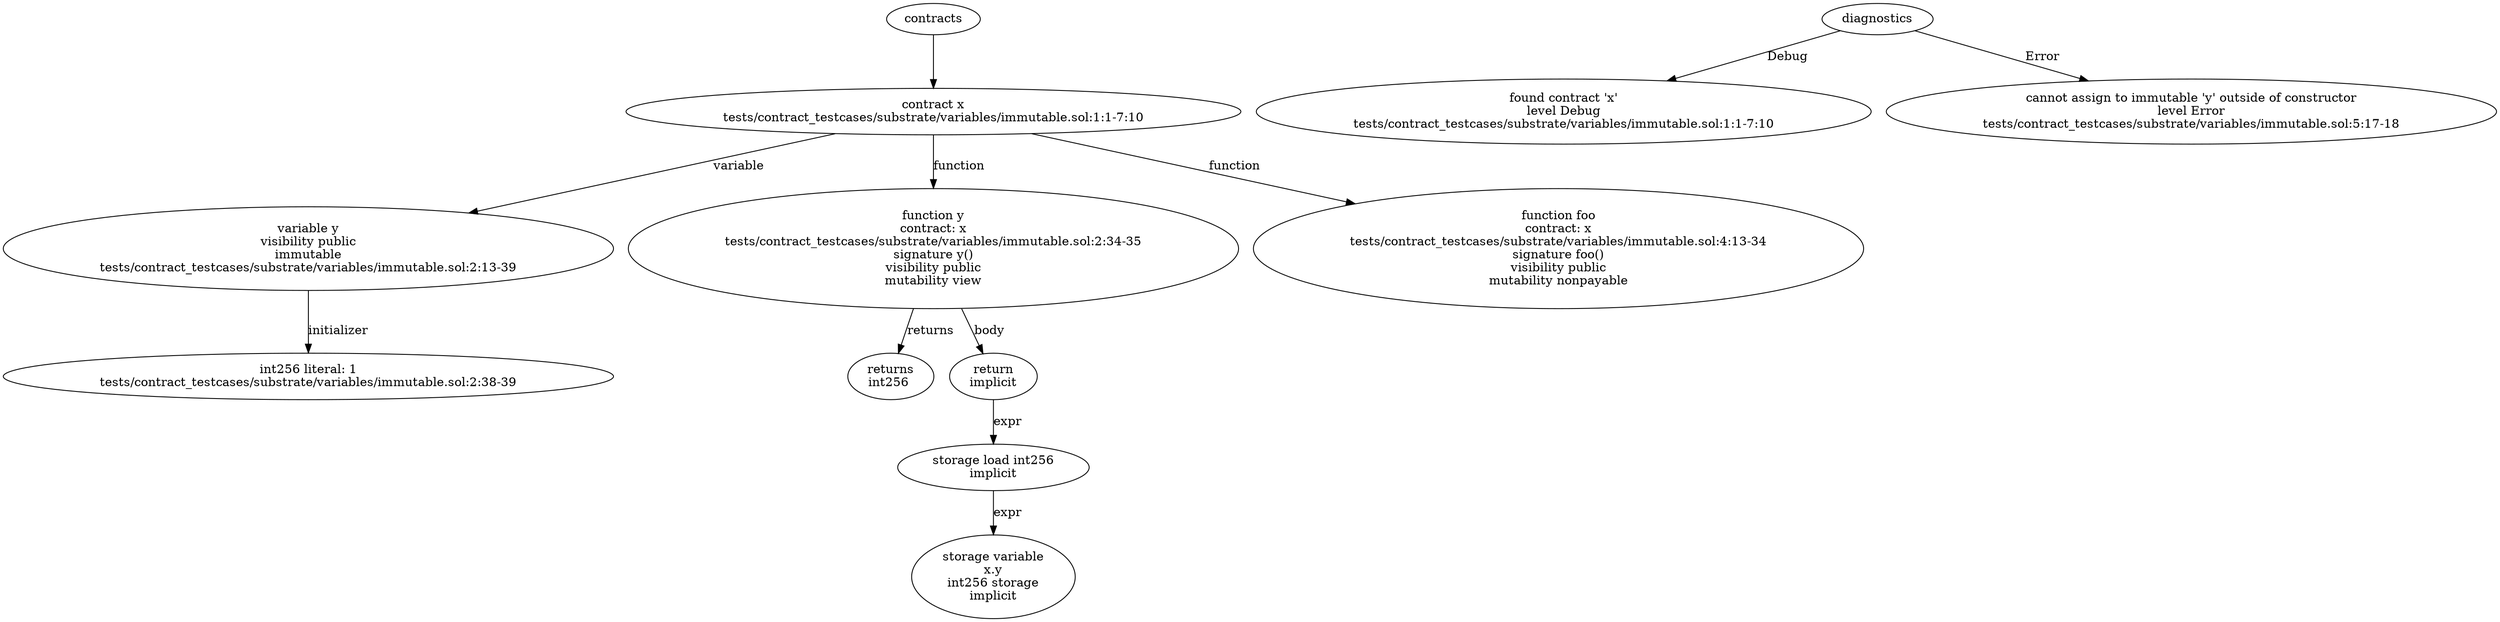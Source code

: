 strict digraph "tests/contract_testcases/substrate/variables/immutable.sol" {
	contract [label="contract x\ntests/contract_testcases/substrate/variables/immutable.sol:1:1-7:10"]
	var [label="variable y\nvisibility public\nimmutable\ntests/contract_testcases/substrate/variables/immutable.sol:2:13-39"]
	number_literal [label="int256 literal: 1\ntests/contract_testcases/substrate/variables/immutable.sol:2:38-39"]
	y [label="function y\ncontract: x\ntests/contract_testcases/substrate/variables/immutable.sol:2:34-35\nsignature y()\nvisibility public\nmutability view"]
	returns [label="returns\nint256 "]
	return [label="return\nimplicit"]
	storage_load [label="storage load int256\nimplicit"]
	storage_var [label="storage variable\nx.y\nint256 storage\nimplicit"]
	foo [label="function foo\ncontract: x\ntests/contract_testcases/substrate/variables/immutable.sol:4:13-34\nsignature foo()\nvisibility public\nmutability nonpayable"]
	diagnostic [label="found contract 'x'\nlevel Debug\ntests/contract_testcases/substrate/variables/immutable.sol:1:1-7:10"]
	diagnostic_12 [label="cannot assign to immutable 'y' outside of constructor\nlevel Error\ntests/contract_testcases/substrate/variables/immutable.sol:5:17-18"]
	contracts -> contract
	contract -> var [label="variable"]
	var -> number_literal [label="initializer"]
	contract -> y [label="function"]
	y -> returns [label="returns"]
	y -> return [label="body"]
	return -> storage_load [label="expr"]
	storage_load -> storage_var [label="expr"]
	contract -> foo [label="function"]
	diagnostics -> diagnostic [label="Debug"]
	diagnostics -> diagnostic_12 [label="Error"]
}
